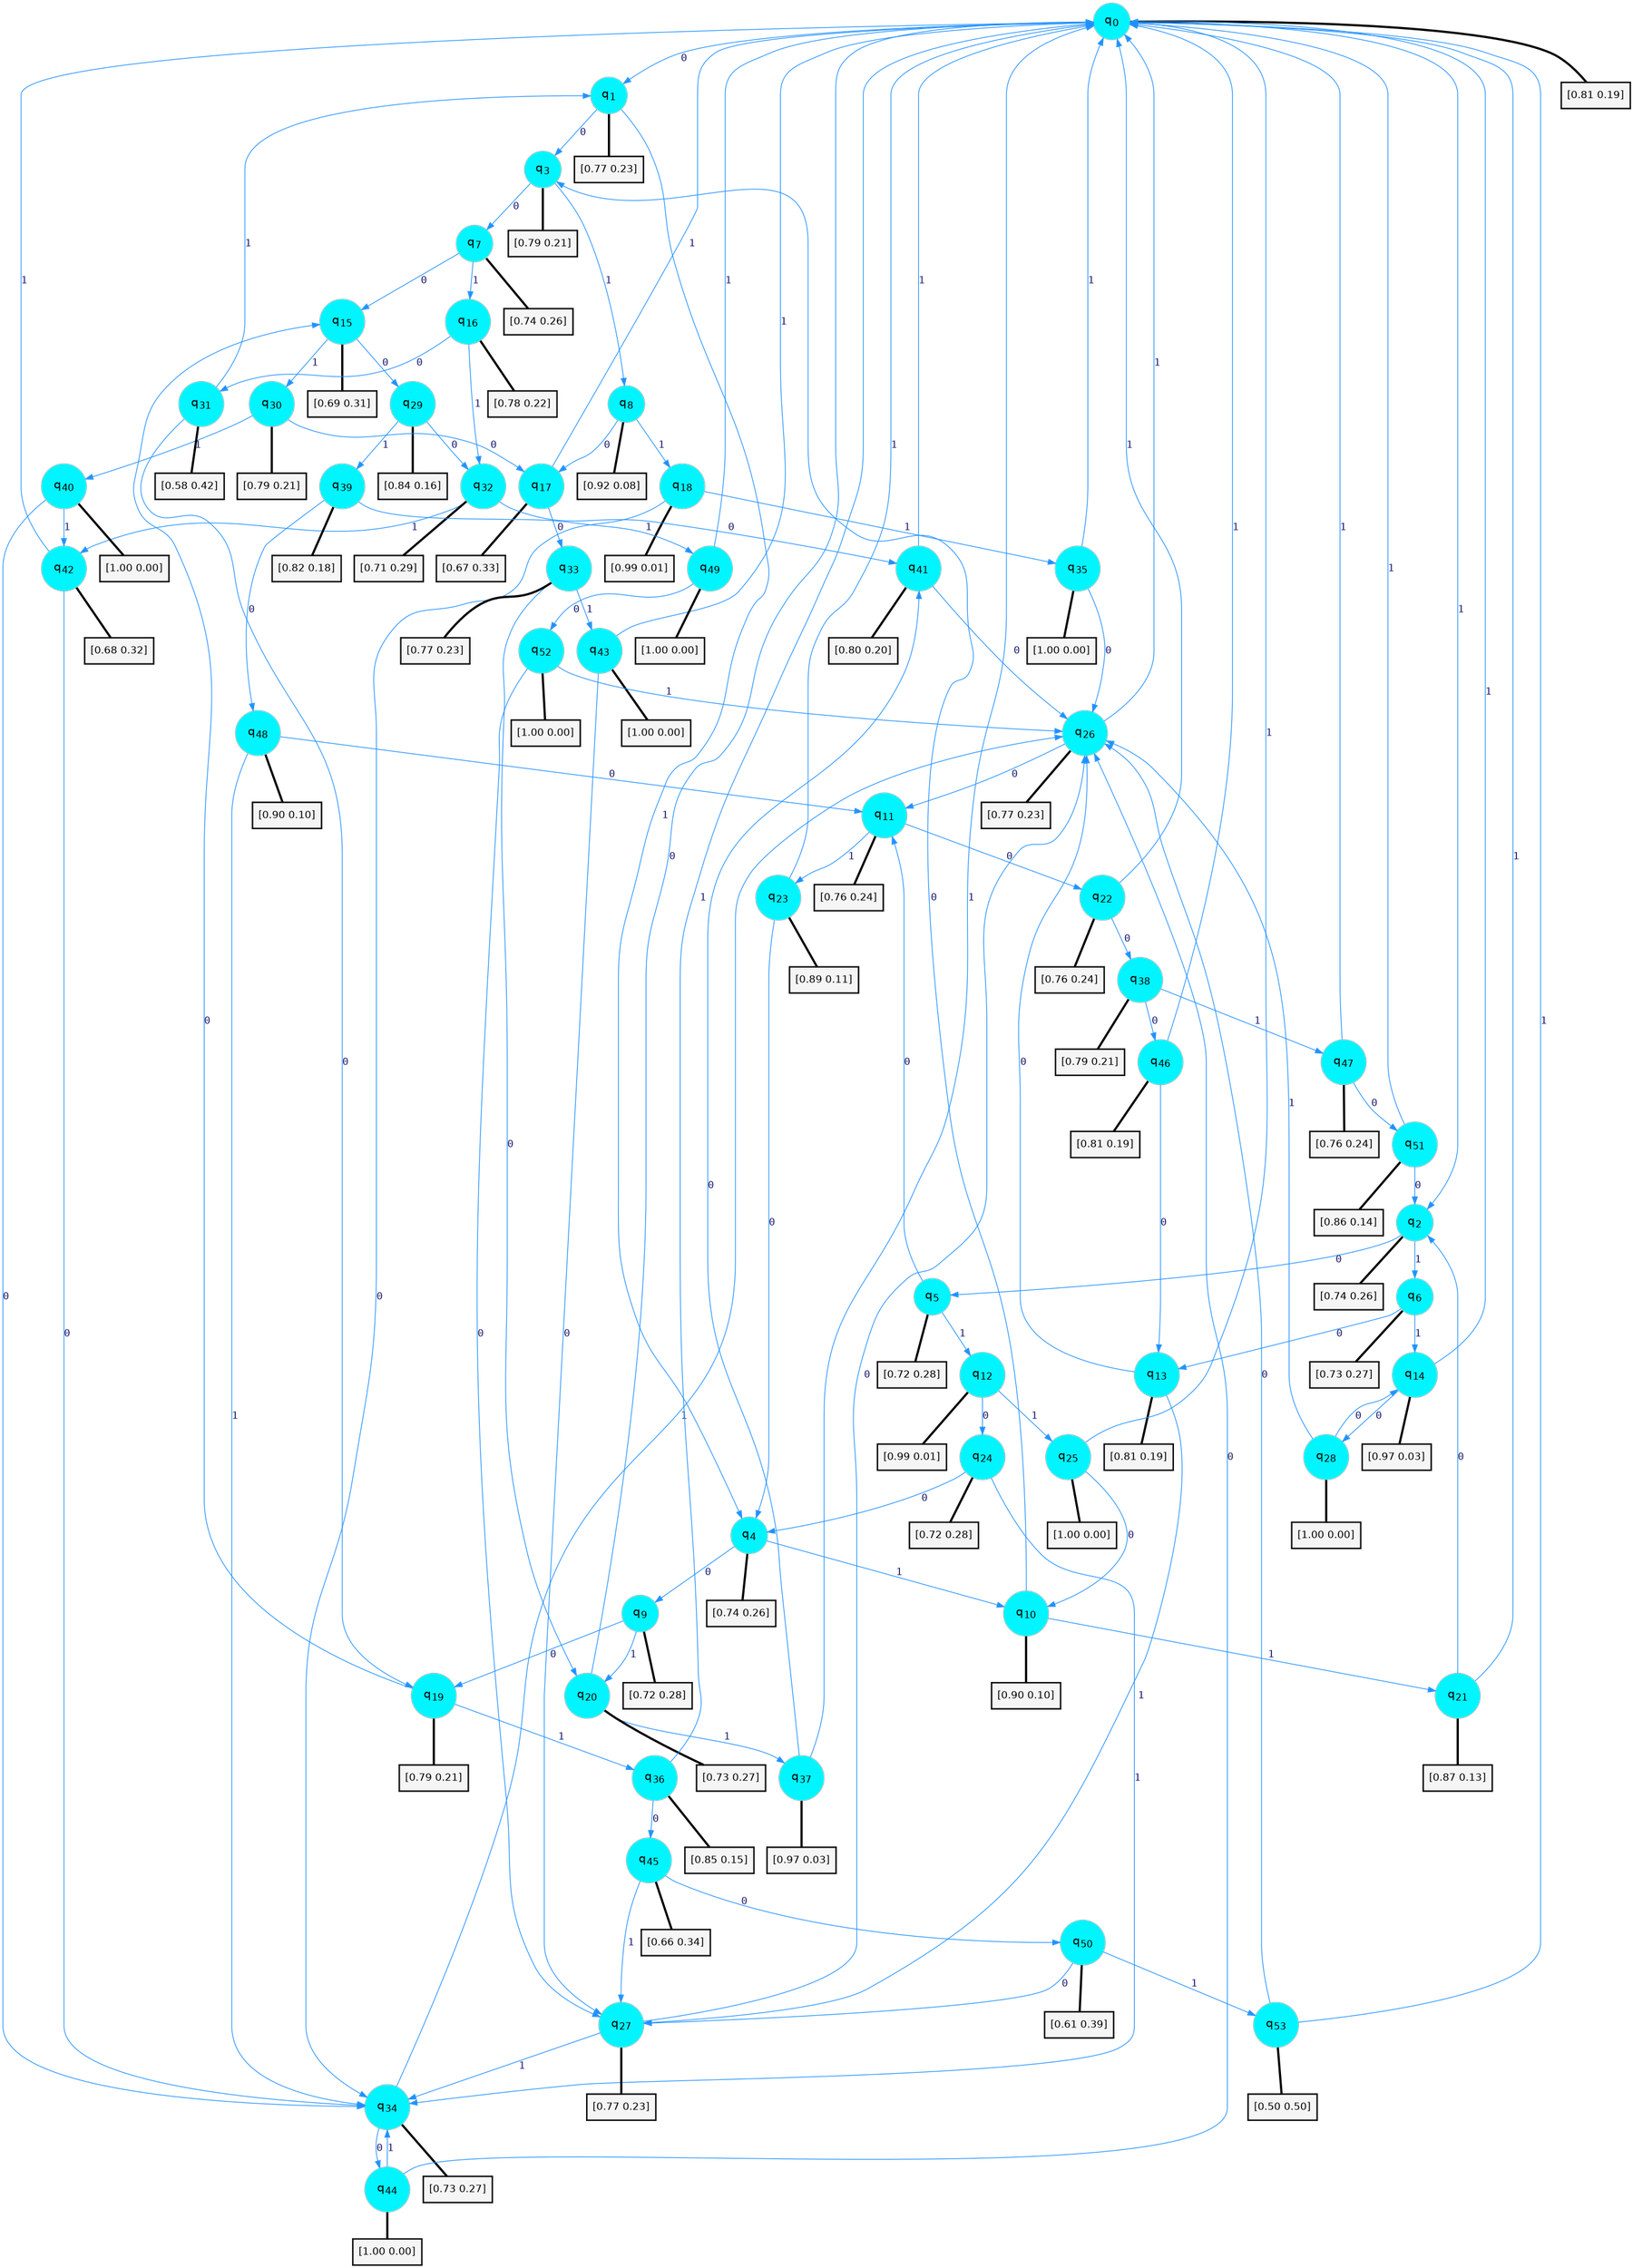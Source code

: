 digraph G {
graph [
bgcolor=transparent, dpi=300, rankdir=TD, size="40,25"];
node [
color=gray, fillcolor=turquoise1, fontcolor=black, fontname=Helvetica, fontsize=16, fontweight=bold, shape=circle, style=filled];
edge [
arrowsize=1, color=dodgerblue1, fontcolor=midnightblue, fontname=courier, fontweight=bold, penwidth=1, style=solid, weight=20];
0[label=<q<SUB>0</SUB>>];
1[label=<q<SUB>1</SUB>>];
2[label=<q<SUB>2</SUB>>];
3[label=<q<SUB>3</SUB>>];
4[label=<q<SUB>4</SUB>>];
5[label=<q<SUB>5</SUB>>];
6[label=<q<SUB>6</SUB>>];
7[label=<q<SUB>7</SUB>>];
8[label=<q<SUB>8</SUB>>];
9[label=<q<SUB>9</SUB>>];
10[label=<q<SUB>10</SUB>>];
11[label=<q<SUB>11</SUB>>];
12[label=<q<SUB>12</SUB>>];
13[label=<q<SUB>13</SUB>>];
14[label=<q<SUB>14</SUB>>];
15[label=<q<SUB>15</SUB>>];
16[label=<q<SUB>16</SUB>>];
17[label=<q<SUB>17</SUB>>];
18[label=<q<SUB>18</SUB>>];
19[label=<q<SUB>19</SUB>>];
20[label=<q<SUB>20</SUB>>];
21[label=<q<SUB>21</SUB>>];
22[label=<q<SUB>22</SUB>>];
23[label=<q<SUB>23</SUB>>];
24[label=<q<SUB>24</SUB>>];
25[label=<q<SUB>25</SUB>>];
26[label=<q<SUB>26</SUB>>];
27[label=<q<SUB>27</SUB>>];
28[label=<q<SUB>28</SUB>>];
29[label=<q<SUB>29</SUB>>];
30[label=<q<SUB>30</SUB>>];
31[label=<q<SUB>31</SUB>>];
32[label=<q<SUB>32</SUB>>];
33[label=<q<SUB>33</SUB>>];
34[label=<q<SUB>34</SUB>>];
35[label=<q<SUB>35</SUB>>];
36[label=<q<SUB>36</SUB>>];
37[label=<q<SUB>37</SUB>>];
38[label=<q<SUB>38</SUB>>];
39[label=<q<SUB>39</SUB>>];
40[label=<q<SUB>40</SUB>>];
41[label=<q<SUB>41</SUB>>];
42[label=<q<SUB>42</SUB>>];
43[label=<q<SUB>43</SUB>>];
44[label=<q<SUB>44</SUB>>];
45[label=<q<SUB>45</SUB>>];
46[label=<q<SUB>46</SUB>>];
47[label=<q<SUB>47</SUB>>];
48[label=<q<SUB>48</SUB>>];
49[label=<q<SUB>49</SUB>>];
50[label=<q<SUB>50</SUB>>];
51[label=<q<SUB>51</SUB>>];
52[label=<q<SUB>52</SUB>>];
53[label=<q<SUB>53</SUB>>];
54[label="[0.81 0.19]", shape=box,fontcolor=black, fontname=Helvetica, fontsize=14, penwidth=2, fillcolor=whitesmoke,color=black];
55[label="[0.77 0.23]", shape=box,fontcolor=black, fontname=Helvetica, fontsize=14, penwidth=2, fillcolor=whitesmoke,color=black];
56[label="[0.74 0.26]", shape=box,fontcolor=black, fontname=Helvetica, fontsize=14, penwidth=2, fillcolor=whitesmoke,color=black];
57[label="[0.79 0.21]", shape=box,fontcolor=black, fontname=Helvetica, fontsize=14, penwidth=2, fillcolor=whitesmoke,color=black];
58[label="[0.74 0.26]", shape=box,fontcolor=black, fontname=Helvetica, fontsize=14, penwidth=2, fillcolor=whitesmoke,color=black];
59[label="[0.72 0.28]", shape=box,fontcolor=black, fontname=Helvetica, fontsize=14, penwidth=2, fillcolor=whitesmoke,color=black];
60[label="[0.73 0.27]", shape=box,fontcolor=black, fontname=Helvetica, fontsize=14, penwidth=2, fillcolor=whitesmoke,color=black];
61[label="[0.74 0.26]", shape=box,fontcolor=black, fontname=Helvetica, fontsize=14, penwidth=2, fillcolor=whitesmoke,color=black];
62[label="[0.92 0.08]", shape=box,fontcolor=black, fontname=Helvetica, fontsize=14, penwidth=2, fillcolor=whitesmoke,color=black];
63[label="[0.72 0.28]", shape=box,fontcolor=black, fontname=Helvetica, fontsize=14, penwidth=2, fillcolor=whitesmoke,color=black];
64[label="[0.90 0.10]", shape=box,fontcolor=black, fontname=Helvetica, fontsize=14, penwidth=2, fillcolor=whitesmoke,color=black];
65[label="[0.76 0.24]", shape=box,fontcolor=black, fontname=Helvetica, fontsize=14, penwidth=2, fillcolor=whitesmoke,color=black];
66[label="[0.99 0.01]", shape=box,fontcolor=black, fontname=Helvetica, fontsize=14, penwidth=2, fillcolor=whitesmoke,color=black];
67[label="[0.81 0.19]", shape=box,fontcolor=black, fontname=Helvetica, fontsize=14, penwidth=2, fillcolor=whitesmoke,color=black];
68[label="[0.97 0.03]", shape=box,fontcolor=black, fontname=Helvetica, fontsize=14, penwidth=2, fillcolor=whitesmoke,color=black];
69[label="[0.69 0.31]", shape=box,fontcolor=black, fontname=Helvetica, fontsize=14, penwidth=2, fillcolor=whitesmoke,color=black];
70[label="[0.78 0.22]", shape=box,fontcolor=black, fontname=Helvetica, fontsize=14, penwidth=2, fillcolor=whitesmoke,color=black];
71[label="[0.67 0.33]", shape=box,fontcolor=black, fontname=Helvetica, fontsize=14, penwidth=2, fillcolor=whitesmoke,color=black];
72[label="[0.99 0.01]", shape=box,fontcolor=black, fontname=Helvetica, fontsize=14, penwidth=2, fillcolor=whitesmoke,color=black];
73[label="[0.79 0.21]", shape=box,fontcolor=black, fontname=Helvetica, fontsize=14, penwidth=2, fillcolor=whitesmoke,color=black];
74[label="[0.73 0.27]", shape=box,fontcolor=black, fontname=Helvetica, fontsize=14, penwidth=2, fillcolor=whitesmoke,color=black];
75[label="[0.87 0.13]", shape=box,fontcolor=black, fontname=Helvetica, fontsize=14, penwidth=2, fillcolor=whitesmoke,color=black];
76[label="[0.76 0.24]", shape=box,fontcolor=black, fontname=Helvetica, fontsize=14, penwidth=2, fillcolor=whitesmoke,color=black];
77[label="[0.89 0.11]", shape=box,fontcolor=black, fontname=Helvetica, fontsize=14, penwidth=2, fillcolor=whitesmoke,color=black];
78[label="[0.72 0.28]", shape=box,fontcolor=black, fontname=Helvetica, fontsize=14, penwidth=2, fillcolor=whitesmoke,color=black];
79[label="[1.00 0.00]", shape=box,fontcolor=black, fontname=Helvetica, fontsize=14, penwidth=2, fillcolor=whitesmoke,color=black];
80[label="[0.77 0.23]", shape=box,fontcolor=black, fontname=Helvetica, fontsize=14, penwidth=2, fillcolor=whitesmoke,color=black];
81[label="[0.77 0.23]", shape=box,fontcolor=black, fontname=Helvetica, fontsize=14, penwidth=2, fillcolor=whitesmoke,color=black];
82[label="[1.00 0.00]", shape=box,fontcolor=black, fontname=Helvetica, fontsize=14, penwidth=2, fillcolor=whitesmoke,color=black];
83[label="[0.84 0.16]", shape=box,fontcolor=black, fontname=Helvetica, fontsize=14, penwidth=2, fillcolor=whitesmoke,color=black];
84[label="[0.79 0.21]", shape=box,fontcolor=black, fontname=Helvetica, fontsize=14, penwidth=2, fillcolor=whitesmoke,color=black];
85[label="[0.58 0.42]", shape=box,fontcolor=black, fontname=Helvetica, fontsize=14, penwidth=2, fillcolor=whitesmoke,color=black];
86[label="[0.71 0.29]", shape=box,fontcolor=black, fontname=Helvetica, fontsize=14, penwidth=2, fillcolor=whitesmoke,color=black];
87[label="[0.77 0.23]", shape=box,fontcolor=black, fontname=Helvetica, fontsize=14, penwidth=2, fillcolor=whitesmoke,color=black];
88[label="[0.73 0.27]", shape=box,fontcolor=black, fontname=Helvetica, fontsize=14, penwidth=2, fillcolor=whitesmoke,color=black];
89[label="[1.00 0.00]", shape=box,fontcolor=black, fontname=Helvetica, fontsize=14, penwidth=2, fillcolor=whitesmoke,color=black];
90[label="[0.85 0.15]", shape=box,fontcolor=black, fontname=Helvetica, fontsize=14, penwidth=2, fillcolor=whitesmoke,color=black];
91[label="[0.97 0.03]", shape=box,fontcolor=black, fontname=Helvetica, fontsize=14, penwidth=2, fillcolor=whitesmoke,color=black];
92[label="[0.79 0.21]", shape=box,fontcolor=black, fontname=Helvetica, fontsize=14, penwidth=2, fillcolor=whitesmoke,color=black];
93[label="[0.82 0.18]", shape=box,fontcolor=black, fontname=Helvetica, fontsize=14, penwidth=2, fillcolor=whitesmoke,color=black];
94[label="[1.00 0.00]", shape=box,fontcolor=black, fontname=Helvetica, fontsize=14, penwidth=2, fillcolor=whitesmoke,color=black];
95[label="[0.80 0.20]", shape=box,fontcolor=black, fontname=Helvetica, fontsize=14, penwidth=2, fillcolor=whitesmoke,color=black];
96[label="[0.68 0.32]", shape=box,fontcolor=black, fontname=Helvetica, fontsize=14, penwidth=2, fillcolor=whitesmoke,color=black];
97[label="[1.00 0.00]", shape=box,fontcolor=black, fontname=Helvetica, fontsize=14, penwidth=2, fillcolor=whitesmoke,color=black];
98[label="[1.00 0.00]", shape=box,fontcolor=black, fontname=Helvetica, fontsize=14, penwidth=2, fillcolor=whitesmoke,color=black];
99[label="[0.66 0.34]", shape=box,fontcolor=black, fontname=Helvetica, fontsize=14, penwidth=2, fillcolor=whitesmoke,color=black];
100[label="[0.81 0.19]", shape=box,fontcolor=black, fontname=Helvetica, fontsize=14, penwidth=2, fillcolor=whitesmoke,color=black];
101[label="[0.76 0.24]", shape=box,fontcolor=black, fontname=Helvetica, fontsize=14, penwidth=2, fillcolor=whitesmoke,color=black];
102[label="[0.90 0.10]", shape=box,fontcolor=black, fontname=Helvetica, fontsize=14, penwidth=2, fillcolor=whitesmoke,color=black];
103[label="[1.00 0.00]", shape=box,fontcolor=black, fontname=Helvetica, fontsize=14, penwidth=2, fillcolor=whitesmoke,color=black];
104[label="[0.61 0.39]", shape=box,fontcolor=black, fontname=Helvetica, fontsize=14, penwidth=2, fillcolor=whitesmoke,color=black];
105[label="[0.86 0.14]", shape=box,fontcolor=black, fontname=Helvetica, fontsize=14, penwidth=2, fillcolor=whitesmoke,color=black];
106[label="[1.00 0.00]", shape=box,fontcolor=black, fontname=Helvetica, fontsize=14, penwidth=2, fillcolor=whitesmoke,color=black];
107[label="[0.50 0.50]", shape=box,fontcolor=black, fontname=Helvetica, fontsize=14, penwidth=2, fillcolor=whitesmoke,color=black];
0->1 [label=0];
0->2 [label=1];
0->54 [arrowhead=none, penwidth=3,color=black];
1->3 [label=0];
1->4 [label=1];
1->55 [arrowhead=none, penwidth=3,color=black];
2->5 [label=0];
2->6 [label=1];
2->56 [arrowhead=none, penwidth=3,color=black];
3->7 [label=0];
3->8 [label=1];
3->57 [arrowhead=none, penwidth=3,color=black];
4->9 [label=0];
4->10 [label=1];
4->58 [arrowhead=none, penwidth=3,color=black];
5->11 [label=0];
5->12 [label=1];
5->59 [arrowhead=none, penwidth=3,color=black];
6->13 [label=0];
6->14 [label=1];
6->60 [arrowhead=none, penwidth=3,color=black];
7->15 [label=0];
7->16 [label=1];
7->61 [arrowhead=none, penwidth=3,color=black];
8->17 [label=0];
8->18 [label=1];
8->62 [arrowhead=none, penwidth=3,color=black];
9->19 [label=0];
9->20 [label=1];
9->63 [arrowhead=none, penwidth=3,color=black];
10->3 [label=0];
10->21 [label=1];
10->64 [arrowhead=none, penwidth=3,color=black];
11->22 [label=0];
11->23 [label=1];
11->65 [arrowhead=none, penwidth=3,color=black];
12->24 [label=0];
12->25 [label=1];
12->66 [arrowhead=none, penwidth=3,color=black];
13->26 [label=0];
13->27 [label=1];
13->67 [arrowhead=none, penwidth=3,color=black];
14->28 [label=0];
14->0 [label=1];
14->68 [arrowhead=none, penwidth=3,color=black];
15->29 [label=0];
15->30 [label=1];
15->69 [arrowhead=none, penwidth=3,color=black];
16->31 [label=0];
16->32 [label=1];
16->70 [arrowhead=none, penwidth=3,color=black];
17->33 [label=0];
17->0 [label=1];
17->71 [arrowhead=none, penwidth=3,color=black];
18->34 [label=0];
18->35 [label=1];
18->72 [arrowhead=none, penwidth=3,color=black];
19->15 [label=0];
19->36 [label=1];
19->73 [arrowhead=none, penwidth=3,color=black];
20->0 [label=0];
20->37 [label=1];
20->74 [arrowhead=none, penwidth=3,color=black];
21->2 [label=0];
21->0 [label=1];
21->75 [arrowhead=none, penwidth=3,color=black];
22->38 [label=0];
22->0 [label=1];
22->76 [arrowhead=none, penwidth=3,color=black];
23->4 [label=0];
23->0 [label=1];
23->77 [arrowhead=none, penwidth=3,color=black];
24->4 [label=0];
24->34 [label=1];
24->78 [arrowhead=none, penwidth=3,color=black];
25->10 [label=0];
25->0 [label=1];
25->79 [arrowhead=none, penwidth=3,color=black];
26->11 [label=0];
26->0 [label=1];
26->80 [arrowhead=none, penwidth=3,color=black];
27->26 [label=0];
27->34 [label=1];
27->81 [arrowhead=none, penwidth=3,color=black];
28->14 [label=0];
28->26 [label=1];
28->82 [arrowhead=none, penwidth=3,color=black];
29->32 [label=0];
29->39 [label=1];
29->83 [arrowhead=none, penwidth=3,color=black];
30->17 [label=0];
30->40 [label=1];
30->84 [arrowhead=none, penwidth=3,color=black];
31->19 [label=0];
31->1 [label=1];
31->85 [arrowhead=none, penwidth=3,color=black];
32->41 [label=0];
32->42 [label=1];
32->86 [arrowhead=none, penwidth=3,color=black];
33->20 [label=0];
33->43 [label=1];
33->87 [arrowhead=none, penwidth=3,color=black];
34->44 [label=0];
34->26 [label=1];
34->88 [arrowhead=none, penwidth=3,color=black];
35->26 [label=0];
35->0 [label=1];
35->89 [arrowhead=none, penwidth=3,color=black];
36->45 [label=0];
36->0 [label=1];
36->90 [arrowhead=none, penwidth=3,color=black];
37->41 [label=0];
37->0 [label=1];
37->91 [arrowhead=none, penwidth=3,color=black];
38->46 [label=0];
38->47 [label=1];
38->92 [arrowhead=none, penwidth=3,color=black];
39->48 [label=0];
39->49 [label=1];
39->93 [arrowhead=none, penwidth=3,color=black];
40->34 [label=0];
40->42 [label=1];
40->94 [arrowhead=none, penwidth=3,color=black];
41->26 [label=0];
41->0 [label=1];
41->95 [arrowhead=none, penwidth=3,color=black];
42->34 [label=0];
42->0 [label=1];
42->96 [arrowhead=none, penwidth=3,color=black];
43->27 [label=0];
43->0 [label=1];
43->97 [arrowhead=none, penwidth=3,color=black];
44->26 [label=0];
44->34 [label=1];
44->98 [arrowhead=none, penwidth=3,color=black];
45->50 [label=0];
45->27 [label=1];
45->99 [arrowhead=none, penwidth=3,color=black];
46->13 [label=0];
46->0 [label=1];
46->100 [arrowhead=none, penwidth=3,color=black];
47->51 [label=0];
47->0 [label=1];
47->101 [arrowhead=none, penwidth=3,color=black];
48->11 [label=0];
48->34 [label=1];
48->102 [arrowhead=none, penwidth=3,color=black];
49->52 [label=0];
49->0 [label=1];
49->103 [arrowhead=none, penwidth=3,color=black];
50->27 [label=0];
50->53 [label=1];
50->104 [arrowhead=none, penwidth=3,color=black];
51->2 [label=0];
51->0 [label=1];
51->105 [arrowhead=none, penwidth=3,color=black];
52->27 [label=0];
52->26 [label=1];
52->106 [arrowhead=none, penwidth=3,color=black];
53->26 [label=0];
53->0 [label=1];
53->107 [arrowhead=none, penwidth=3,color=black];
}
